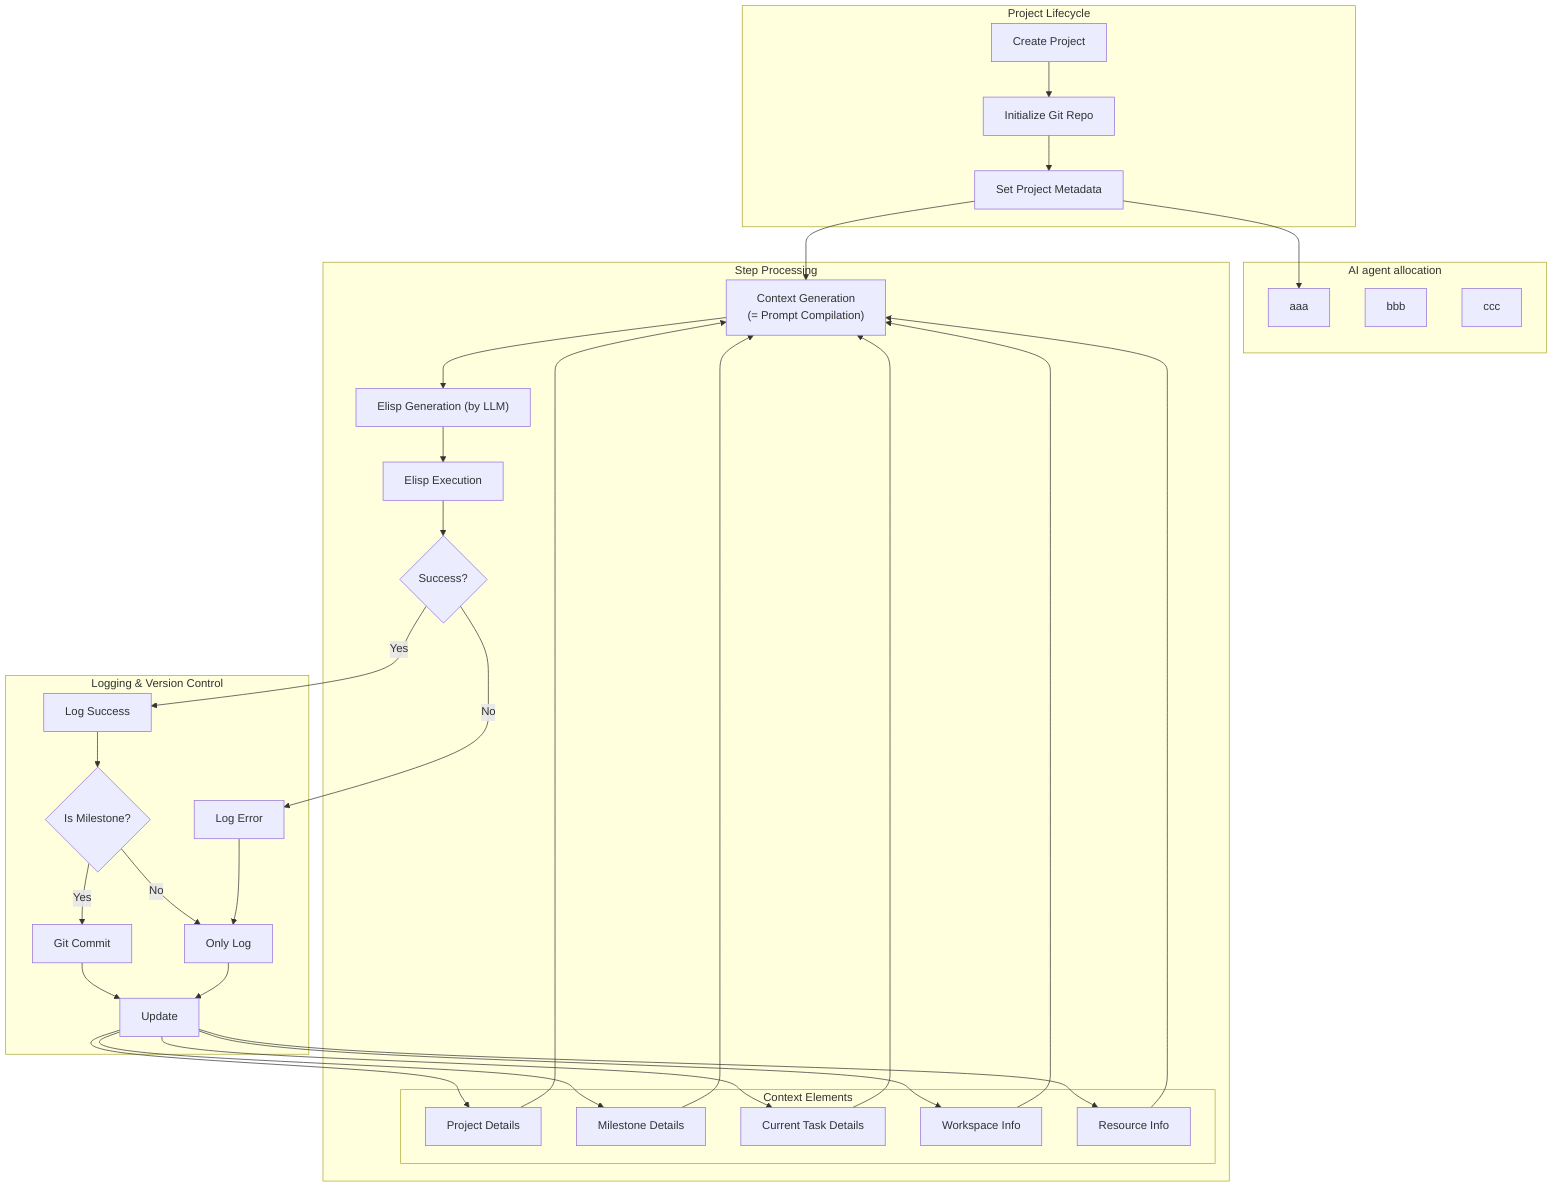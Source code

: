 graph TD
    subgraph Project Lifecycle
        A[Create Project]
        B[Initialize Git Repo]
        C[Set Project Metadata]
    end
    subgraph AI agent allocation
        AI-1[aaa]
        AI-2[bbb]
        AI-3[ccc]
    end
    subgraph Step Processing
        D["Context Generation
        (= Prompt Compilation)"]
    subgraph Context Elements
        D1[Project Details]
        D2[Milestone Details]
        D3[Current Task Details]
        D4[Workspace Info]
        D5[Resource Info]
    end
    E["Elisp Generation (by LLM)"]
    F[Elisp Execution]
    G{Success?}
    end
    subgraph Logging & Version Control
        H[Log Success]
        I[Log Error]
        J{Is Milestone?}
        K[Git Commit]
        L[Only Log]
        M[Update]
    end
    A --> B
    B --> C
    C --> D
    C --> AI-1
    D1 --> D
    D2 --> D
    D3 --> D
    D4 --> D
    D5 --> D
    D --> E
    E --> F
    F --> G
    G -- Yes --> H
    G -- No --> I
    H --> J
    J -- Yes --> K
    J -- No --> L
    K --> M
    I --> L
    L --> M
    M --> D1
    M --> D2
    M --> D3
    M --> D4
    M --> D5